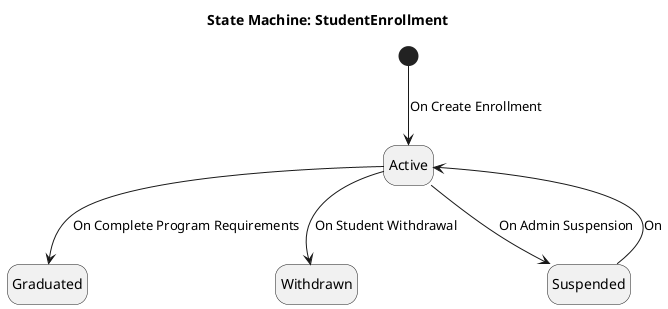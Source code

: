 ' File Path: /docs/srs/diagrams/state-machines/student-enrollment-state-machine.puml
@startuml

title "State Machine: StudentEnrollment"
hide empty description

[*] --> Active : On Create Enrollment

state Active


state Graduated


state Withdrawn

state Suspended


Active --> Graduated : On Complete Program Requirements
Active --> Withdrawn : On Student Withdrawal
Active --> Suspended : On Admin Suspension

Suspended --> Active : On